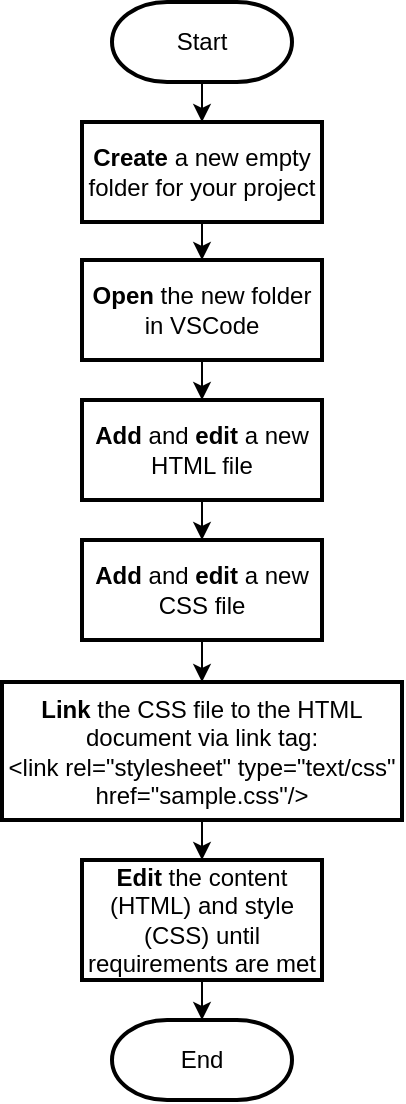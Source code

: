 <mxfile>
    <diagram id="t6tIZ0dd-jxL2qfBhQwb" name="Page-1">
        <mxGraphModel dx="470" dy="1489" grid="1" gridSize="10" guides="1" tooltips="1" connect="1" arrows="1" fold="1" page="1" pageScale="1" pageWidth="850" pageHeight="1100" math="0" shadow="0">
            <root>
                <mxCell id="0"/>
                <mxCell id="1" parent="0"/>
                <mxCell id="5" value="" style="edgeStyle=none;html=1;" edge="1" parent="1" source="2" target="4">
                    <mxGeometry relative="1" as="geometry"/>
                </mxCell>
                <mxCell id="2" value="Start" style="strokeWidth=2;html=1;shape=mxgraph.flowchart.terminator;whiteSpace=wrap;" vertex="1" parent="1">
                    <mxGeometry x="170" y="-559" width="90" height="40" as="geometry"/>
                </mxCell>
                <mxCell id="3" value="End" style="strokeWidth=2;html=1;shape=mxgraph.flowchart.terminator;whiteSpace=wrap;" vertex="1" parent="1">
                    <mxGeometry x="170" y="-50" width="90" height="40" as="geometry"/>
                </mxCell>
                <mxCell id="7" value="" style="edgeStyle=none;html=1;" edge="1" parent="1" source="4" target="6">
                    <mxGeometry relative="1" as="geometry"/>
                </mxCell>
                <mxCell id="4" value="&lt;b&gt;Create&lt;/b&gt; a new empty folder for your project" style="whiteSpace=wrap;html=1;strokeWidth=2;" vertex="1" parent="1">
                    <mxGeometry x="155" y="-499" width="120" height="50" as="geometry"/>
                </mxCell>
                <mxCell id="10" value="" style="edgeStyle=none;html=1;" edge="1" parent="1" source="6" target="9">
                    <mxGeometry relative="1" as="geometry"/>
                </mxCell>
                <mxCell id="6" value="&lt;b&gt;Open&lt;/b&gt; the new folder in VSCode" style="whiteSpace=wrap;html=1;strokeWidth=2;" vertex="1" parent="1">
                    <mxGeometry x="155" y="-430" width="120" height="50" as="geometry"/>
                </mxCell>
                <mxCell id="12" value="" style="edgeStyle=none;html=1;" edge="1" parent="1" source="9" target="11">
                    <mxGeometry relative="1" as="geometry"/>
                </mxCell>
                <mxCell id="9" value="&lt;b&gt;Add&lt;/b&gt; and &lt;b&gt;edit&lt;/b&gt; a new HTML file" style="whiteSpace=wrap;html=1;strokeWidth=2;" vertex="1" parent="1">
                    <mxGeometry x="155" y="-360" width="120" height="50" as="geometry"/>
                </mxCell>
                <mxCell id="14" value="" style="edgeStyle=none;html=1;" edge="1" parent="1" source="11" target="13">
                    <mxGeometry relative="1" as="geometry"/>
                </mxCell>
                <mxCell id="11" value="&lt;b&gt;Add&lt;/b&gt; and &lt;b&gt;edit&lt;/b&gt; a new CSS file" style="whiteSpace=wrap;html=1;strokeWidth=2;" vertex="1" parent="1">
                    <mxGeometry x="155" y="-290" width="120" height="50" as="geometry"/>
                </mxCell>
                <mxCell id="16" value="" style="edgeStyle=none;html=1;" edge="1" parent="1" source="13" target="15">
                    <mxGeometry relative="1" as="geometry"/>
                </mxCell>
                <mxCell id="13" value="&lt;b&gt;Link&lt;/b&gt; the CSS file to the HTML document via link tag:&lt;br&gt;&amp;lt;link rel=&quot;stylesheet&quot; type=&quot;text/css&quot; href=&quot;sample.css&quot;/&amp;gt;" style="whiteSpace=wrap;html=1;strokeWidth=2;" vertex="1" parent="1">
                    <mxGeometry x="115" y="-219" width="200" height="69" as="geometry"/>
                </mxCell>
                <mxCell id="15" value="&lt;b&gt;Edit&lt;/b&gt; the content (HTML) and style (CSS) until requirements are met" style="whiteSpace=wrap;html=1;strokeWidth=2;" vertex="1" parent="1">
                    <mxGeometry x="155" y="-130" width="120" height="60" as="geometry"/>
                </mxCell>
                <mxCell id="17" value="" style="endArrow=classic;html=1;exitX=0.5;exitY=1;exitDx=0;exitDy=0;" edge="1" parent="1" source="15" target="3">
                    <mxGeometry width="50" height="50" relative="1" as="geometry">
                        <mxPoint x="190" y="-150" as="sourcePoint"/>
                        <mxPoint x="240" y="-200" as="targetPoint"/>
                    </mxGeometry>
                </mxCell>
            </root>
        </mxGraphModel>
    </diagram>
</mxfile>